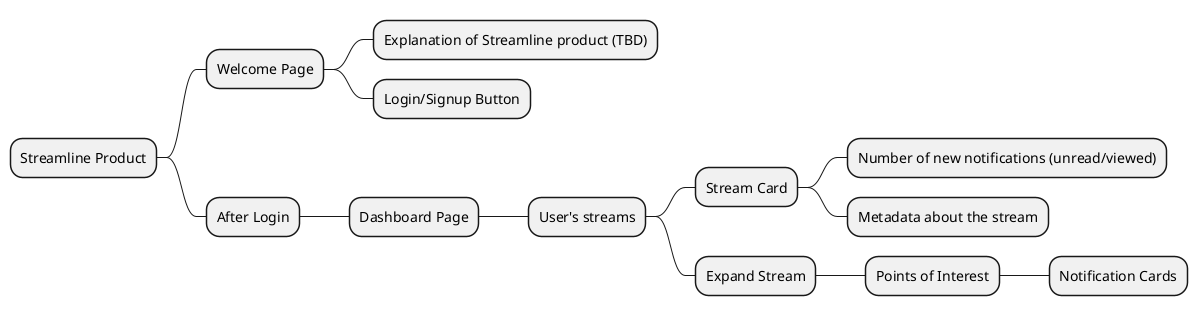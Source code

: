 @startmindmap
* Streamline Product
** Welcome Page
*** Explanation of Streamline product (TBD)
*** Login/Signup Button
** After Login
*** Dashboard Page
**** User's streams
***** Stream Card
****** Number of new notifications (unread/viewed)
****** Metadata about the stream
***** Expand Stream
****** Points of Interest
******* Notification Cards
@endmindmap
